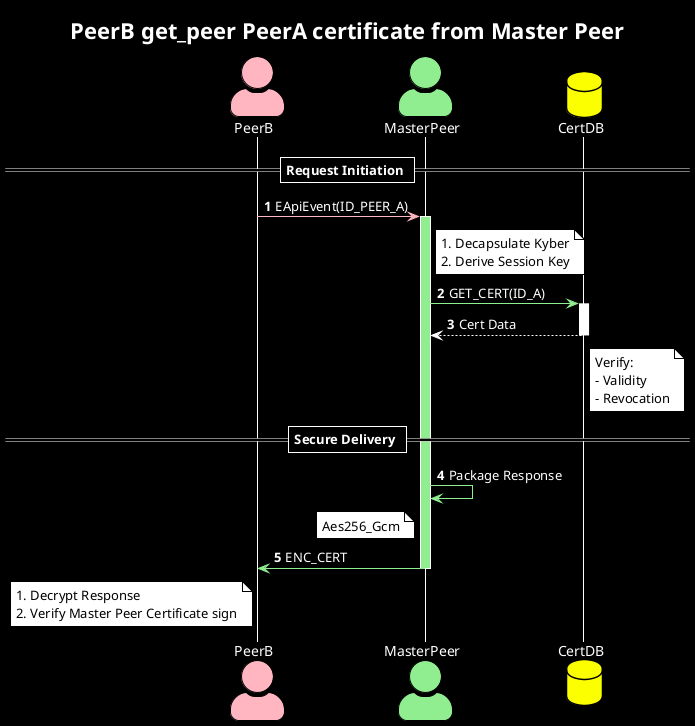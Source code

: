 @startuml
!theme plain

' Global dark theme settings
skinparam backgroundColor #000000
skinparam defaultFontColor #FFFFFF

' Note specific settings
skinparam note {
    BackgroundColor #FFFFFF
    BorderColor #000000
    FontColor #000000
}

' Actor specific settings - using monochrome style
skinparam actorStyle awesome
skinparam actor {
    StereotypeFontColor #FFFFFF
    FontColor #FFFFFF
}

' Control specific settings
skinparam control {
    FontColor #FFFFFF
    FontSize 17
    BackgroundColor $MASTER_PEER_COLOR
    BorderColor $MASTER_PEER_COLOR
    ScaleX 1.5
    ScaleY 1.5
}

' Queue specific settings
skinparam queue {
    BackgroundColor #FFFFFF
    BorderColor #FFFFFF
    FontColor #000000
}

' Styling for sequences
skinparam sequence {
    LifeLineBorderColor #FFFFFF
    LifeLineBackgroundColor #000000
    ParticipantBorderColor #FFFFFF
    GroupBackgroundColor #000000
    GroupBodyBackgroundColor #000000
    GroupBorderColor #FFFFFF
    GroupFontColor #FFFFFF
    DividerBackgroundColor #000000
    DividerBorderColor #FFFFFF
    DividerFontColor #FFFFFF
}

' Colors definition (aligned with sequence_diagram_0.puml + PeerB color)
!$PEER_A_COLOR = "#87CEEB"
!$MASTER_PEER_COLOR = "#90EE90"
!$PEER_B_COLOR = "#FFB6C1"
!$MEMORY_COLOR = "#fbff00"
!$SYSTEM_COLOR = "#FFFFFF"

' Participants
actor "PeerB" as PB $PEER_B_COLOR
actor "MasterPeer" as MP $MASTER_PEER_COLOR
database "CertDB" as DB $MEMORY_COLOR

title PeerB get_peer PeerA certificate from Master Peer

autonumber
== Request Initiation ==

PB -[$PEER_B_COLOR]> MP: EApiEvent(ID_PEER_A)
activate MP $MASTER_PEER_COLOR
note right MP: 1. Decapsulate Kyber\n2. Derive Session Key

MP -[$MASTER_PEER_COLOR]> DB: GET_CERT(ID_A)
activate DB $SYSTEM_COLOR
DB --[$SYSTEM_COLOR]> MP: Cert Data
note right DB: Verify:\n- Validity\n- Revocation
deactivate DB

== Secure Delivery ==

MP -[$MASTER_PEER_COLOR]> MP: Package Response
note left MP: Aes256_Gcm

MP -[$MASTER_PEER_COLOR]> PB: ENC_CERT
note left PB: 1. Decrypt Response\n2. Verify Master Peer Certificate sign

deactivate MP

@enduml